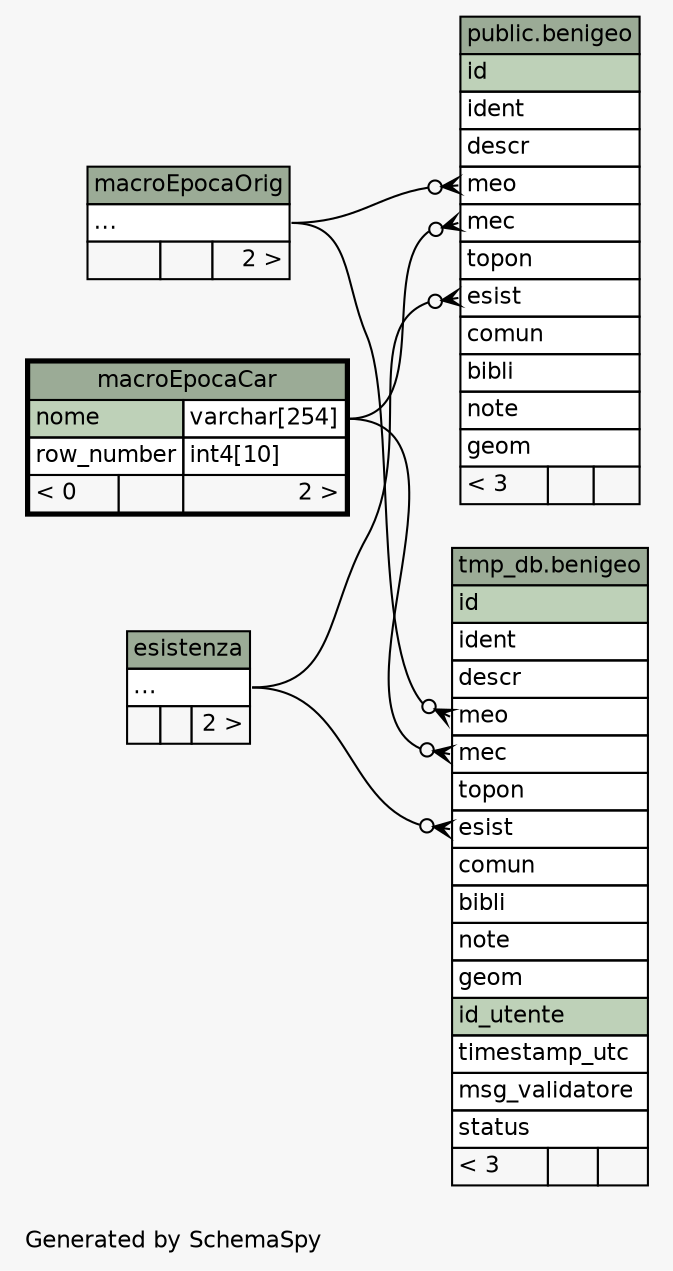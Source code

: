 // dot 2.38.0 on Windows 10 10.0
// SchemaSpy rev 590
digraph "twoDegreesRelationshipsDiagram" {
  graph [
    rankdir="RL"
    bgcolor="#f7f7f7"
    label="\nGenerated by SchemaSpy"
    labeljust="l"
    nodesep="0.18"
    ranksep="0.46"
    fontname="Helvetica"
    fontsize="11"
  ];
  node [
    fontname="Helvetica"
    fontsize="11"
    shape="plaintext"
  ];
  edge [
    arrowsize="0.8"
  ];
  "public.benigeo":"esist":w -> "esistenza":"elipses":e [arrowhead=none dir=back arrowtail=crowodot];
  "public.benigeo":"mec":w -> "macroEpocaCar":"nome.type":e [arrowhead=none dir=back arrowtail=crowodot];
  "public.benigeo":"meo":w -> "macroEpocaOrig":"elipses":e [arrowhead=none dir=back arrowtail=crowodot];
  "tmp_db.benigeo":"esist":w -> "esistenza":"elipses":e [arrowhead=none dir=back arrowtail=crowodot];
  "tmp_db.benigeo":"mec":w -> "macroEpocaCar":"nome.type":e [arrowhead=none dir=back arrowtail=crowodot];
  "tmp_db.benigeo":"meo":w -> "macroEpocaOrig":"elipses":e [arrowhead=none dir=back arrowtail=crowodot];
  "public.benigeo" [
    label=<
    <TABLE BORDER="0" CELLBORDER="1" CELLSPACING="0" BGCOLOR="#ffffff">
      <TR><TD COLSPAN="3" BGCOLOR="#9bab96" ALIGN="CENTER">public.benigeo</TD></TR>
      <TR><TD PORT="id" COLSPAN="3" BGCOLOR="#bed1b8" ALIGN="LEFT">id</TD></TR>
      <TR><TD PORT="ident" COLSPAN="3" ALIGN="LEFT">ident</TD></TR>
      <TR><TD PORT="descr" COLSPAN="3" ALIGN="LEFT">descr</TD></TR>
      <TR><TD PORT="meo" COLSPAN="3" ALIGN="LEFT">meo</TD></TR>
      <TR><TD PORT="mec" COLSPAN="3" ALIGN="LEFT">mec</TD></TR>
      <TR><TD PORT="topon" COLSPAN="3" ALIGN="LEFT">topon</TD></TR>
      <TR><TD PORT="esist" COLSPAN="3" ALIGN="LEFT">esist</TD></TR>
      <TR><TD PORT="comun" COLSPAN="3" ALIGN="LEFT">comun</TD></TR>
      <TR><TD PORT="bibli" COLSPAN="3" ALIGN="LEFT">bibli</TD></TR>
      <TR><TD PORT="note" COLSPAN="3" ALIGN="LEFT">note</TD></TR>
      <TR><TD PORT="geom" COLSPAN="3" ALIGN="LEFT">geom</TD></TR>
      <TR><TD ALIGN="LEFT" BGCOLOR="#f7f7f7">&lt; 3</TD><TD ALIGN="RIGHT" BGCOLOR="#f7f7f7">  </TD><TD ALIGN="RIGHT" BGCOLOR="#f7f7f7">  </TD></TR>
    </TABLE>>
    URL="../../public/tables/benigeo.html"
    tooltip="public.benigeo"
  ];
  "tmp_db.benigeo" [
    label=<
    <TABLE BORDER="0" CELLBORDER="1" CELLSPACING="0" BGCOLOR="#ffffff">
      <TR><TD COLSPAN="3" BGCOLOR="#9bab96" ALIGN="CENTER">tmp_db.benigeo</TD></TR>
      <TR><TD PORT="id" COLSPAN="3" BGCOLOR="#bed1b8" ALIGN="LEFT">id</TD></TR>
      <TR><TD PORT="ident" COLSPAN="3" ALIGN="LEFT">ident</TD></TR>
      <TR><TD PORT="descr" COLSPAN="3" ALIGN="LEFT">descr</TD></TR>
      <TR><TD PORT="meo" COLSPAN="3" ALIGN="LEFT">meo</TD></TR>
      <TR><TD PORT="mec" COLSPAN="3" ALIGN="LEFT">mec</TD></TR>
      <TR><TD PORT="topon" COLSPAN="3" ALIGN="LEFT">topon</TD></TR>
      <TR><TD PORT="esist" COLSPAN="3" ALIGN="LEFT">esist</TD></TR>
      <TR><TD PORT="comun" COLSPAN="3" ALIGN="LEFT">comun</TD></TR>
      <TR><TD PORT="bibli" COLSPAN="3" ALIGN="LEFT">bibli</TD></TR>
      <TR><TD PORT="note" COLSPAN="3" ALIGN="LEFT">note</TD></TR>
      <TR><TD PORT="geom" COLSPAN="3" ALIGN="LEFT">geom</TD></TR>
      <TR><TD PORT="id_utente" COLSPAN="3" BGCOLOR="#bed1b8" ALIGN="LEFT">id_utente</TD></TR>
      <TR><TD PORT="timestamp_utc" COLSPAN="3" ALIGN="LEFT">timestamp_utc</TD></TR>
      <TR><TD PORT="msg_validatore" COLSPAN="3" ALIGN="LEFT">msg_validatore</TD></TR>
      <TR><TD PORT="status" COLSPAN="3" ALIGN="LEFT">status</TD></TR>
      <TR><TD ALIGN="LEFT" BGCOLOR="#f7f7f7">&lt; 3</TD><TD ALIGN="RIGHT" BGCOLOR="#f7f7f7">  </TD><TD ALIGN="RIGHT" BGCOLOR="#f7f7f7">  </TD></TR>
    </TABLE>>
    URL="../../tmp_db/tables/benigeo.html"
    tooltip="tmp_db.benigeo"
  ];
  "esistenza" [
    label=<
    <TABLE BORDER="0" CELLBORDER="1" CELLSPACING="0" BGCOLOR="#ffffff">
      <TR><TD COLSPAN="3" BGCOLOR="#9bab96" ALIGN="CENTER">esistenza</TD></TR>
      <TR><TD PORT="elipses" COLSPAN="3" ALIGN="LEFT">...</TD></TR>
      <TR><TD ALIGN="LEFT" BGCOLOR="#f7f7f7">  </TD><TD ALIGN="RIGHT" BGCOLOR="#f7f7f7">  </TD><TD ALIGN="RIGHT" BGCOLOR="#f7f7f7">2 &gt;</TD></TR>
    </TABLE>>
    URL="esistenza.html"
    tooltip="esistenza"
  ];
  "macroEpocaCar" [
    label=<
    <TABLE BORDER="2" CELLBORDER="1" CELLSPACING="0" BGCOLOR="#ffffff">
      <TR><TD COLSPAN="3" BGCOLOR="#9bab96" ALIGN="CENTER">macroEpocaCar</TD></TR>
      <TR><TD PORT="nome" COLSPAN="2" BGCOLOR="#bed1b8" ALIGN="LEFT">nome</TD><TD PORT="nome.type" ALIGN="LEFT">varchar[254]</TD></TR>
      <TR><TD PORT="row_number" COLSPAN="2" ALIGN="LEFT">row_number</TD><TD PORT="row_number.type" ALIGN="LEFT">int4[10]</TD></TR>
      <TR><TD ALIGN="LEFT" BGCOLOR="#f7f7f7">&lt; 0</TD><TD ALIGN="RIGHT" BGCOLOR="#f7f7f7">  </TD><TD ALIGN="RIGHT" BGCOLOR="#f7f7f7">2 &gt;</TD></TR>
    </TABLE>>
    URL="macroEpocaCar.html"
    tooltip="macroEpocaCar"
  ];
  "macroEpocaOrig" [
    label=<
    <TABLE BORDER="0" CELLBORDER="1" CELLSPACING="0" BGCOLOR="#ffffff">
      <TR><TD COLSPAN="3" BGCOLOR="#9bab96" ALIGN="CENTER">macroEpocaOrig</TD></TR>
      <TR><TD PORT="elipses" COLSPAN="3" ALIGN="LEFT">...</TD></TR>
      <TR><TD ALIGN="LEFT" BGCOLOR="#f7f7f7">  </TD><TD ALIGN="RIGHT" BGCOLOR="#f7f7f7">  </TD><TD ALIGN="RIGHT" BGCOLOR="#f7f7f7">2 &gt;</TD></TR>
    </TABLE>>
    URL="macroEpocaOrig.html"
    tooltip="macroEpocaOrig"
  ];
}
